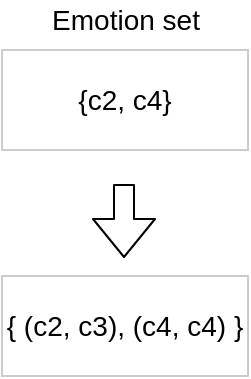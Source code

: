 <mxfile version="14.8.6" type="github">
  <diagram id="UuyM_oUdFWU5R_c15sy-" name="Page-1">
    <mxGraphModel dx="898" dy="439" grid="0" gridSize="10" guides="1" tooltips="1" connect="1" arrows="1" fold="1" page="1" pageScale="1" pageWidth="160" pageHeight="210" background="none" math="0" shadow="0">
      <root>
        <mxCell id="0" />
        <mxCell id="1" parent="0" />
        <mxCell id="JzeU--5sNepgd2Etx_dD-1" value="&lt;font style=&quot;font-size: 14px&quot;&gt;{c2, c4}&lt;/font&gt;" style="rounded=0;whiteSpace=wrap;html=1;strokeWidth=1;strokeColor=#CCCCCC;" vertex="1" parent="1">
          <mxGeometry x="19" y="36" width="123" height="50" as="geometry" />
        </mxCell>
        <mxCell id="JzeU--5sNepgd2Etx_dD-2" value="&lt;font style=&quot;font-size: 14px&quot;&gt;Emotion set&lt;/font&gt;" style="text;html=1;strokeColor=none;fillColor=none;align=center;verticalAlign=middle;whiteSpace=wrap;rounded=0;" vertex="1" parent="1">
          <mxGeometry x="42.5" y="11" width="76" height="20" as="geometry" />
        </mxCell>
        <mxCell id="JzeU--5sNepgd2Etx_dD-3" value="" style="endArrow=classic;html=1;shape=flexArrow;" edge="1" parent="1">
          <mxGeometry width="50" height="50" relative="1" as="geometry">
            <mxPoint x="80" y="103" as="sourcePoint" />
            <mxPoint x="80" y="140" as="targetPoint" />
          </mxGeometry>
        </mxCell>
        <mxCell id="JzeU--5sNepgd2Etx_dD-4" value="&lt;font style=&quot;font-size: 14px&quot;&gt;{ (c2, c3), (c4, c4) }&lt;/font&gt;" style="rounded=0;whiteSpace=wrap;html=1;strokeWidth=1;strokeColor=#CCCCCC;" vertex="1" parent="1">
          <mxGeometry x="19" y="149" width="123" height="50" as="geometry" />
        </mxCell>
      </root>
    </mxGraphModel>
  </diagram>
</mxfile>
